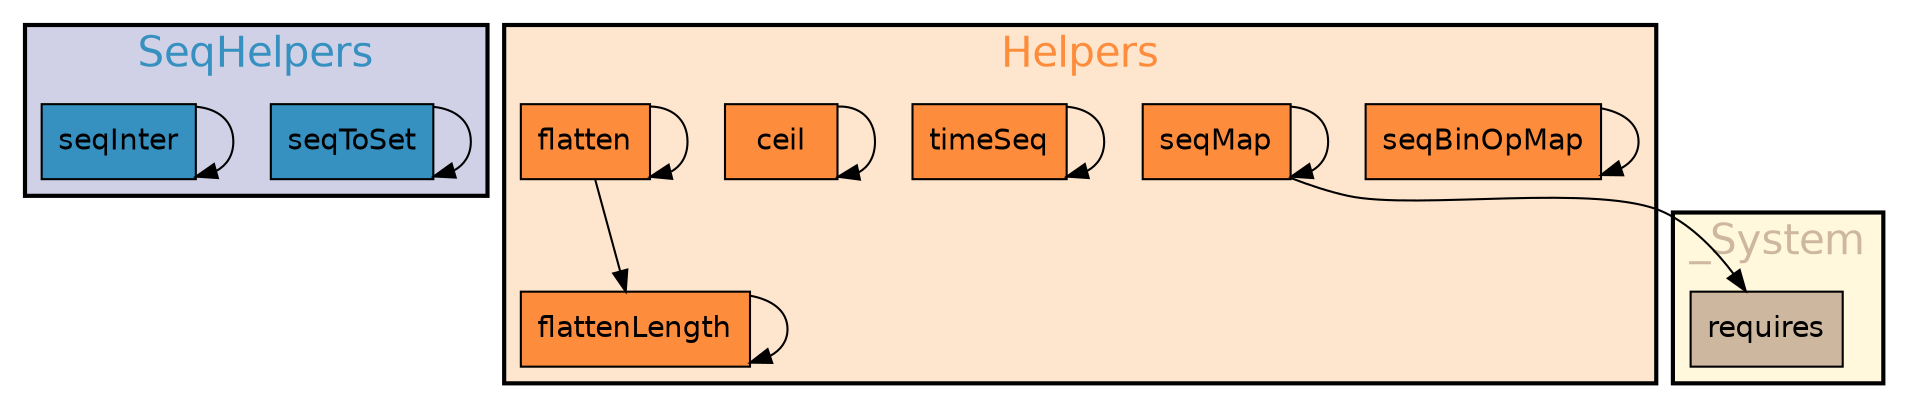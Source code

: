 digraph G {
fontname=helvetica;
subgraph cluster_SeqHelpers {
style=filled;
fontsize="20.0";
fillcolor="#d0d1e6";
fontcolor="#3690c0";
penwidth=2;
label=SeqHelpers;
seqToSet [shape=rectangle, style=filled, fontname=helvetica, fillcolor="#3690c0"];
seqInter [shape=rectangle, style=filled, fontname=helvetica, fillcolor="#3690c0"];
}

subgraph cluster__System {
style=filled;
fontsize="20.0";
fillcolor=cornsilk;
fontcolor=bisque3;
penwidth=2;
label=_System;
requires [shape=rectangle, style=filled, fontname=helvetica, fillcolor=bisque3];
}

subgraph cluster_Helpers {
style=filled;
fontsize="20.0";
fillcolor="#fee6ce";
fontcolor="#fd8d3c";
penwidth=2;
label=Helpers;
seqBinOpMap [shape=rectangle, style=filled, fontname=helvetica, fillcolor="#fd8d3c"];
seqMap [shape=rectangle, style=filled, fontname=helvetica, fillcolor="#fd8d3c"];
timeSeq [shape=rectangle, style=filled, fontname=helvetica, fillcolor="#fd8d3c"];
ceil [shape=rectangle, style=filled, fontname=helvetica, fillcolor="#fd8d3c"];
flattenLength [shape=rectangle, style=filled, fontname=helvetica, fillcolor="#fd8d3c"];
flatten [shape=rectangle, style=filled, fontname=helvetica, fillcolor="#fd8d3c"];
}

seqBinOpMap -> seqBinOpMap;
seqMap -> requires;
seqMap -> seqMap;
seqToSet -> seqToSet;
timeSeq -> timeSeq;
ceil -> ceil;
seqInter -> seqInter;
flattenLength -> flattenLength;
flatten -> flatten;
flatten -> flattenLength;
}
